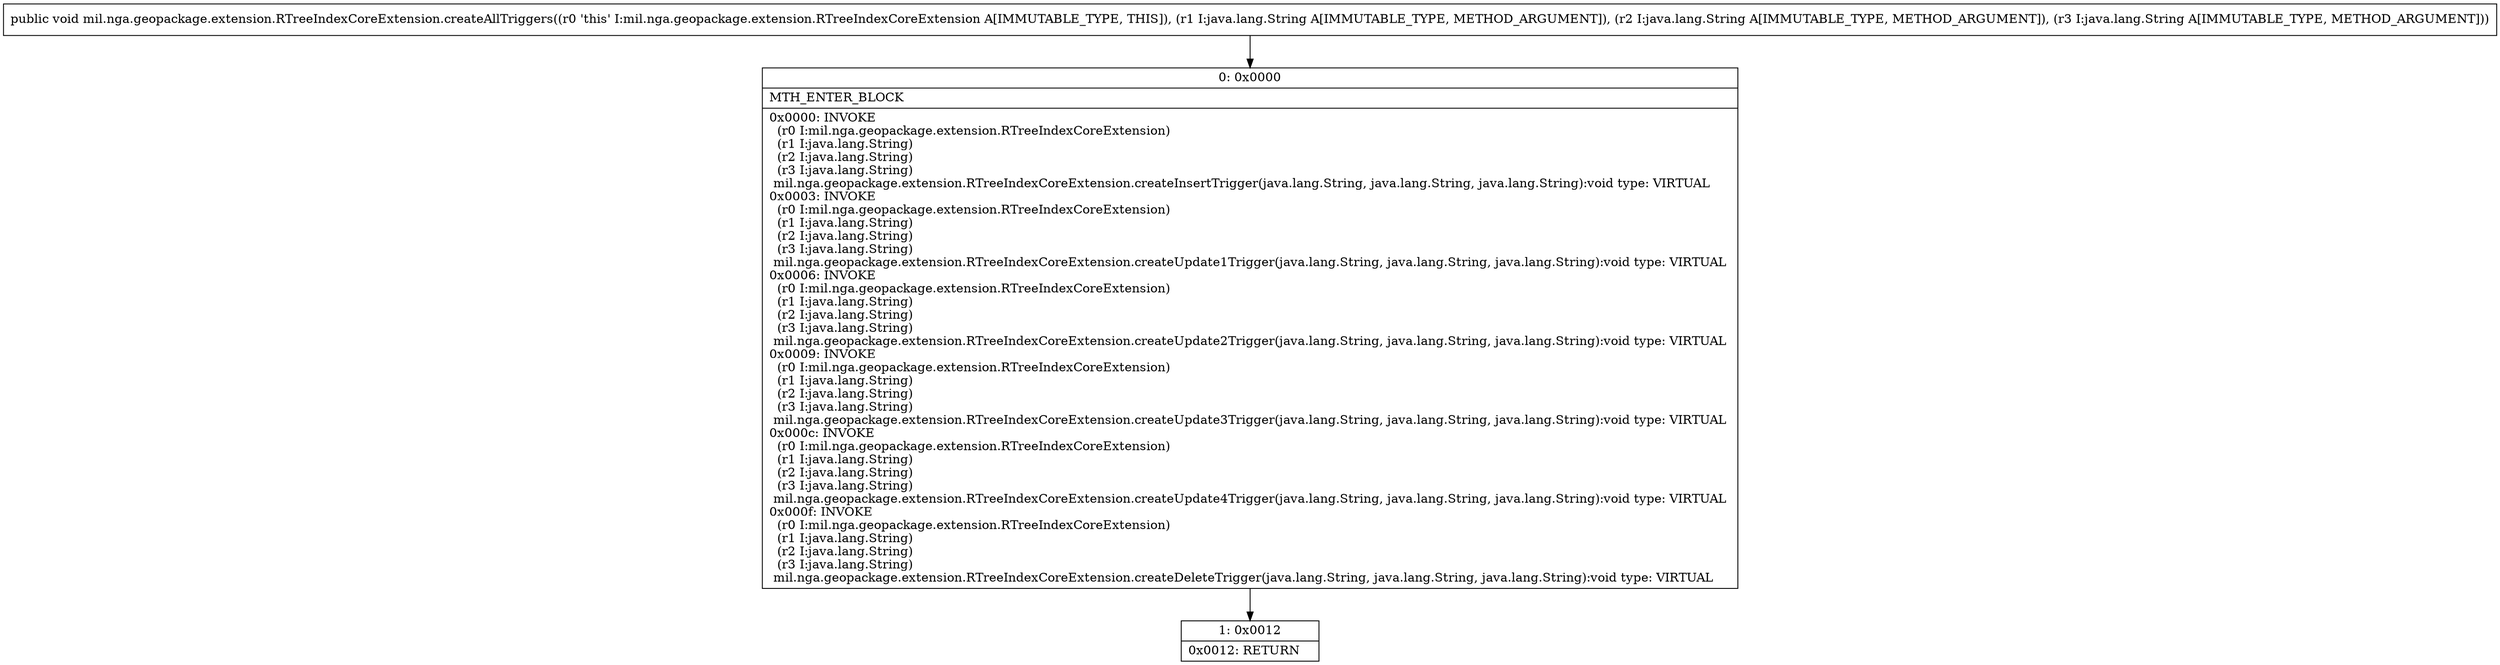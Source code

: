 digraph "CFG formil.nga.geopackage.extension.RTreeIndexCoreExtension.createAllTriggers(Ljava\/lang\/String;Ljava\/lang\/String;Ljava\/lang\/String;)V" {
Node_0 [shape=record,label="{0\:\ 0x0000|MTH_ENTER_BLOCK\l|0x0000: INVOKE  \l  (r0 I:mil.nga.geopackage.extension.RTreeIndexCoreExtension)\l  (r1 I:java.lang.String)\l  (r2 I:java.lang.String)\l  (r3 I:java.lang.String)\l mil.nga.geopackage.extension.RTreeIndexCoreExtension.createInsertTrigger(java.lang.String, java.lang.String, java.lang.String):void type: VIRTUAL \l0x0003: INVOKE  \l  (r0 I:mil.nga.geopackage.extension.RTreeIndexCoreExtension)\l  (r1 I:java.lang.String)\l  (r2 I:java.lang.String)\l  (r3 I:java.lang.String)\l mil.nga.geopackage.extension.RTreeIndexCoreExtension.createUpdate1Trigger(java.lang.String, java.lang.String, java.lang.String):void type: VIRTUAL \l0x0006: INVOKE  \l  (r0 I:mil.nga.geopackage.extension.RTreeIndexCoreExtension)\l  (r1 I:java.lang.String)\l  (r2 I:java.lang.String)\l  (r3 I:java.lang.String)\l mil.nga.geopackage.extension.RTreeIndexCoreExtension.createUpdate2Trigger(java.lang.String, java.lang.String, java.lang.String):void type: VIRTUAL \l0x0009: INVOKE  \l  (r0 I:mil.nga.geopackage.extension.RTreeIndexCoreExtension)\l  (r1 I:java.lang.String)\l  (r2 I:java.lang.String)\l  (r3 I:java.lang.String)\l mil.nga.geopackage.extension.RTreeIndexCoreExtension.createUpdate3Trigger(java.lang.String, java.lang.String, java.lang.String):void type: VIRTUAL \l0x000c: INVOKE  \l  (r0 I:mil.nga.geopackage.extension.RTreeIndexCoreExtension)\l  (r1 I:java.lang.String)\l  (r2 I:java.lang.String)\l  (r3 I:java.lang.String)\l mil.nga.geopackage.extension.RTreeIndexCoreExtension.createUpdate4Trigger(java.lang.String, java.lang.String, java.lang.String):void type: VIRTUAL \l0x000f: INVOKE  \l  (r0 I:mil.nga.geopackage.extension.RTreeIndexCoreExtension)\l  (r1 I:java.lang.String)\l  (r2 I:java.lang.String)\l  (r3 I:java.lang.String)\l mil.nga.geopackage.extension.RTreeIndexCoreExtension.createDeleteTrigger(java.lang.String, java.lang.String, java.lang.String):void type: VIRTUAL \l}"];
Node_1 [shape=record,label="{1\:\ 0x0012|0x0012: RETURN   \l}"];
MethodNode[shape=record,label="{public void mil.nga.geopackage.extension.RTreeIndexCoreExtension.createAllTriggers((r0 'this' I:mil.nga.geopackage.extension.RTreeIndexCoreExtension A[IMMUTABLE_TYPE, THIS]), (r1 I:java.lang.String A[IMMUTABLE_TYPE, METHOD_ARGUMENT]), (r2 I:java.lang.String A[IMMUTABLE_TYPE, METHOD_ARGUMENT]), (r3 I:java.lang.String A[IMMUTABLE_TYPE, METHOD_ARGUMENT])) }"];
MethodNode -> Node_0;
Node_0 -> Node_1;
}

